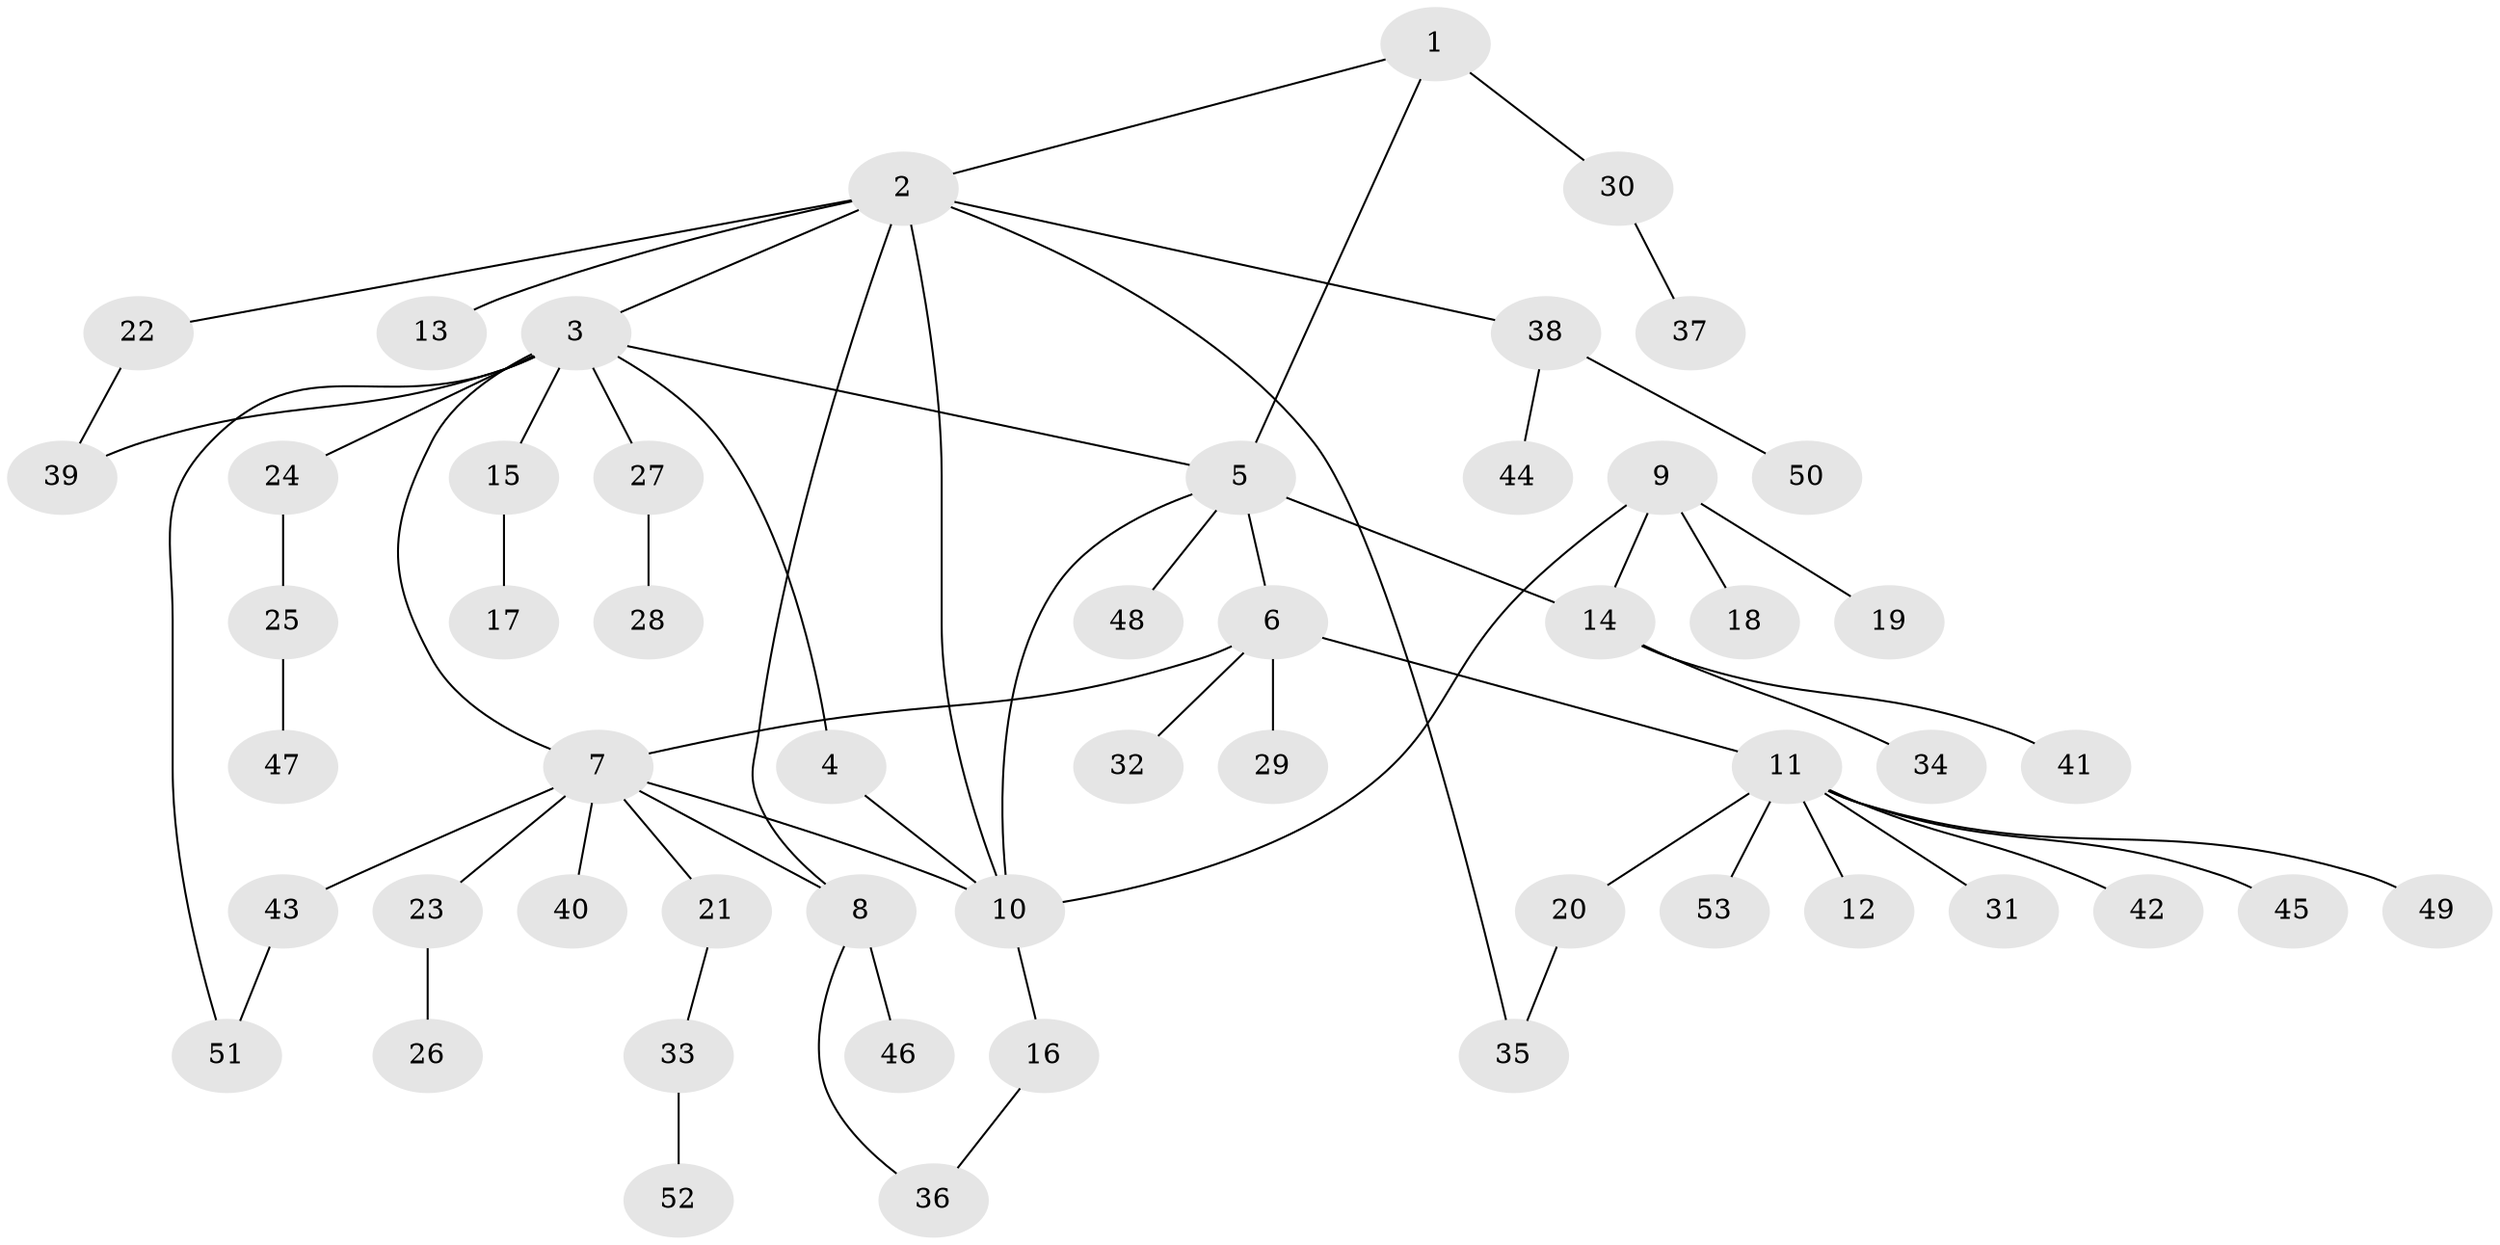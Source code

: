 // Generated by graph-tools (version 1.1) at 2025/55/03/09/25 04:55:57]
// undirected, 53 vertices, 63 edges
graph export_dot {
graph [start="1"]
  node [color=gray90,style=filled];
  1;
  2;
  3;
  4;
  5;
  6;
  7;
  8;
  9;
  10;
  11;
  12;
  13;
  14;
  15;
  16;
  17;
  18;
  19;
  20;
  21;
  22;
  23;
  24;
  25;
  26;
  27;
  28;
  29;
  30;
  31;
  32;
  33;
  34;
  35;
  36;
  37;
  38;
  39;
  40;
  41;
  42;
  43;
  44;
  45;
  46;
  47;
  48;
  49;
  50;
  51;
  52;
  53;
  1 -- 2;
  1 -- 5;
  1 -- 30;
  2 -- 3;
  2 -- 8;
  2 -- 10;
  2 -- 13;
  2 -- 22;
  2 -- 35;
  2 -- 38;
  3 -- 4;
  3 -- 5;
  3 -- 7;
  3 -- 15;
  3 -- 24;
  3 -- 27;
  3 -- 39;
  3 -- 51;
  4 -- 10;
  5 -- 6;
  5 -- 10;
  5 -- 14;
  5 -- 48;
  6 -- 7;
  6 -- 11;
  6 -- 29;
  6 -- 32;
  7 -- 8;
  7 -- 10;
  7 -- 21;
  7 -- 23;
  7 -- 40;
  7 -- 43;
  8 -- 36;
  8 -- 46;
  9 -- 10;
  9 -- 14;
  9 -- 18;
  9 -- 19;
  10 -- 16;
  11 -- 12;
  11 -- 20;
  11 -- 31;
  11 -- 42;
  11 -- 45;
  11 -- 49;
  11 -- 53;
  14 -- 34;
  14 -- 41;
  15 -- 17;
  16 -- 36;
  20 -- 35;
  21 -- 33;
  22 -- 39;
  23 -- 26;
  24 -- 25;
  25 -- 47;
  27 -- 28;
  30 -- 37;
  33 -- 52;
  38 -- 44;
  38 -- 50;
  43 -- 51;
}
